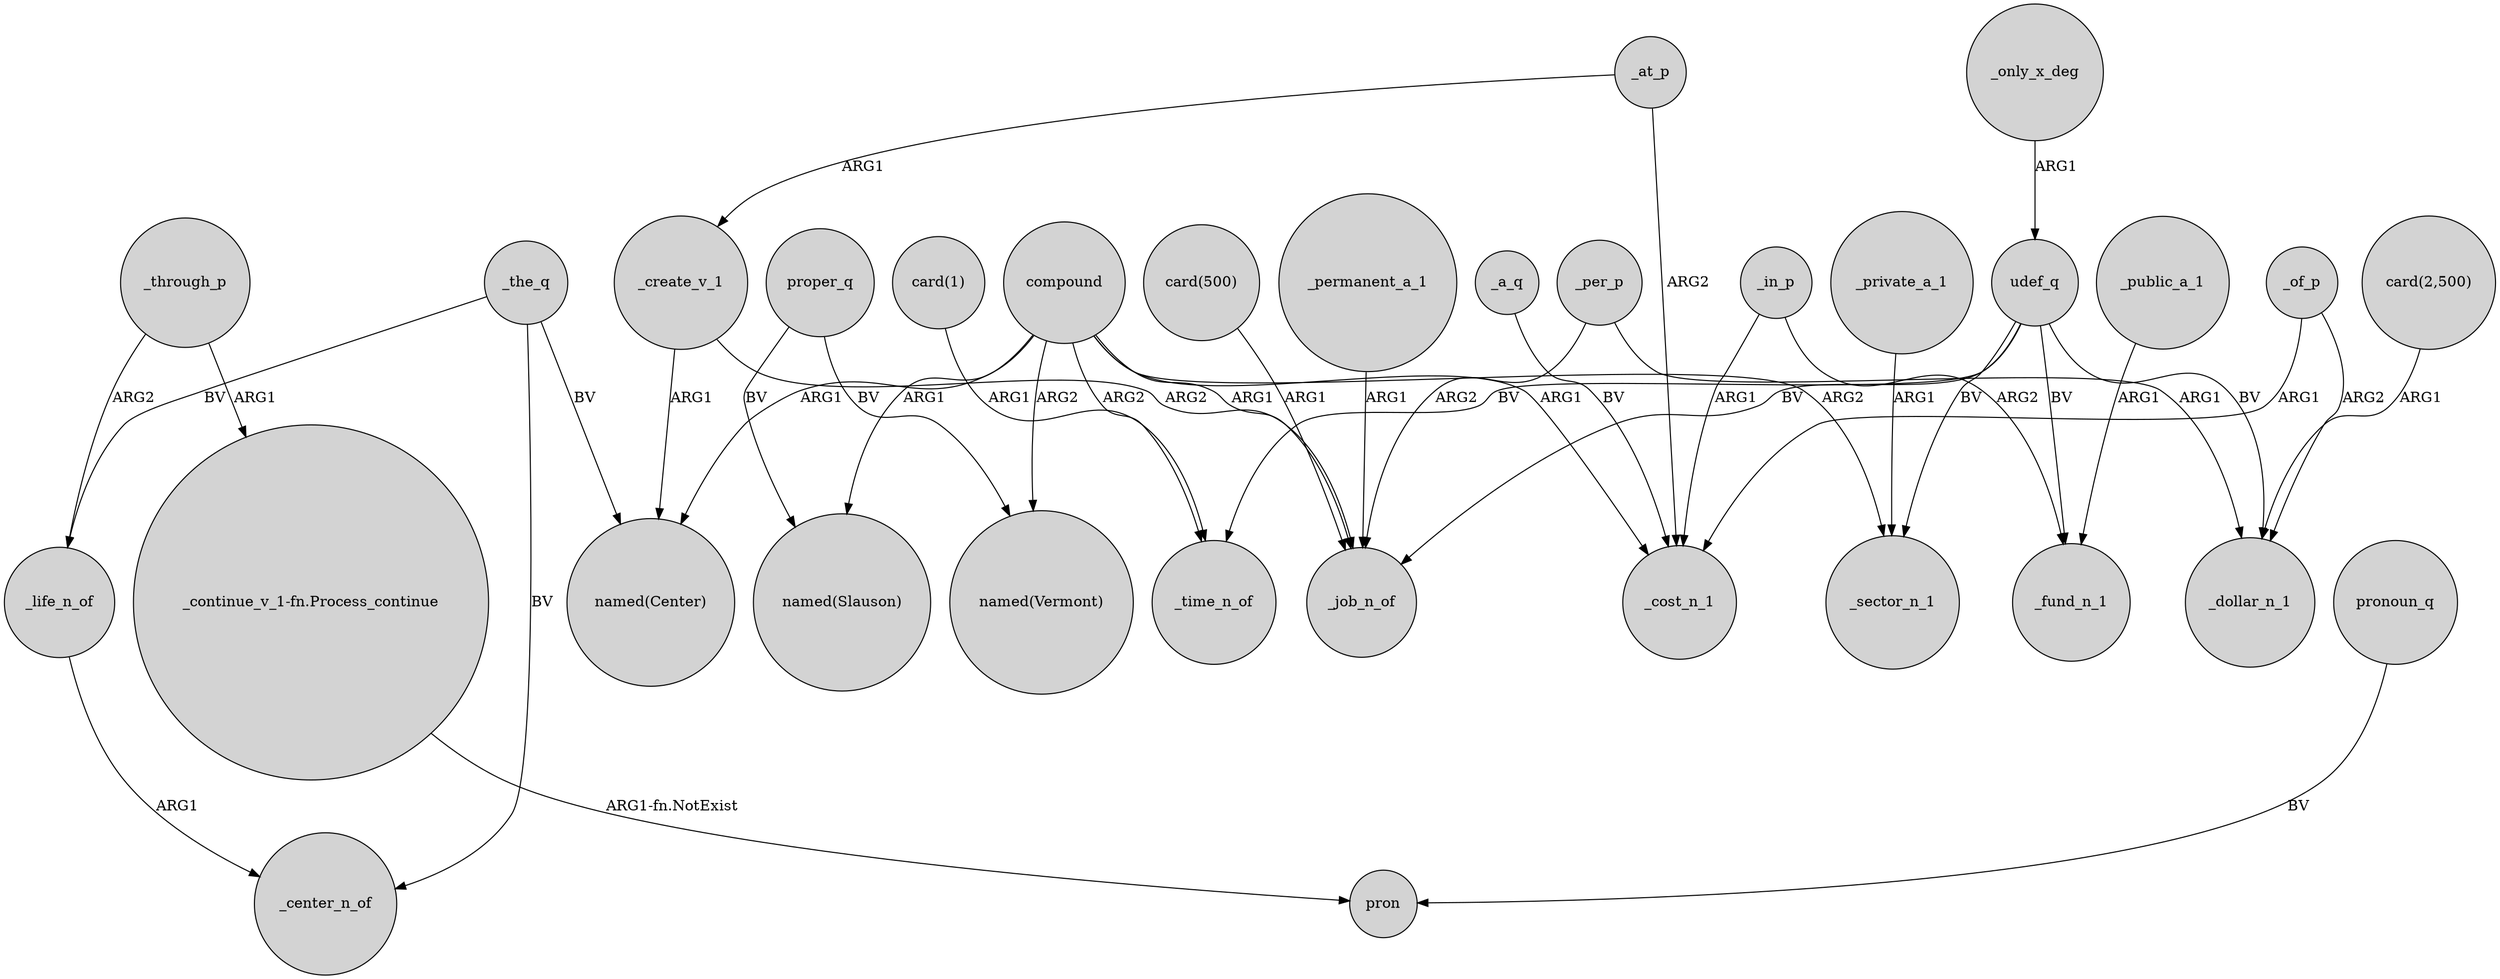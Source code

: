digraph {
	node [shape=circle style=filled]
	_through_p -> _life_n_of [label=ARG2]
	_the_q -> _center_n_of [label=BV]
	_only_x_deg -> udef_q [label=ARG1]
	_in_p -> _cost_n_1 [label=ARG1]
	_life_n_of -> _center_n_of [label=ARG1]
	_create_v_1 -> _job_n_of [label=ARG2]
	_the_q -> _life_n_of [label=BV]
	_through_p -> "_continue_v_1-fn.Process_continue" [label=ARG1]
	_at_p -> _create_v_1 [label=ARG1]
	proper_q -> "named(Vermont)" [label=BV]
	"card(1)" -> _time_n_of [label=ARG1]
	_public_a_1 -> _fund_n_1 [label=ARG1]
	udef_q -> _sector_n_1 [label=BV]
	_of_p -> _cost_n_1 [label=ARG1]
	compound -> _job_n_of [label=ARG1]
	pronoun_q -> pron [label=BV]
	_in_p -> _fund_n_1 [label=ARG2]
	"card(500)" -> _job_n_of [label=ARG1]
	_per_p -> _dollar_n_1 [label=ARG1]
	proper_q -> "named(Slauson)" [label=BV]
	_permanent_a_1 -> _job_n_of [label=ARG1]
	_the_q -> "named(Center)" [label=BV]
	udef_q -> _time_n_of [label=BV]
	compound -> _sector_n_1 [label=ARG2]
	compound -> _time_n_of [label=ARG2]
	compound -> _cost_n_1 [label=ARG1]
	udef_q -> _fund_n_1 [label=BV]
	_private_a_1 -> _sector_n_1 [label=ARG1]
	compound -> "named(Vermont)" [label=ARG2]
	_at_p -> _cost_n_1 [label=ARG2]
	"card(2,500)" -> _dollar_n_1 [label=ARG1]
	_per_p -> _job_n_of [label=ARG2]
	"_continue_v_1-fn.Process_continue" -> pron [label="ARG1-fn.NotExist"]
	_of_p -> _dollar_n_1 [label=ARG2]
	compound -> "named(Center)" [label=ARG1]
	udef_q -> _job_n_of [label=BV]
	_a_q -> _cost_n_1 [label=BV]
	_create_v_1 -> "named(Center)" [label=ARG1]
	udef_q -> _dollar_n_1 [label=BV]
	compound -> "named(Slauson)" [label=ARG1]
}
